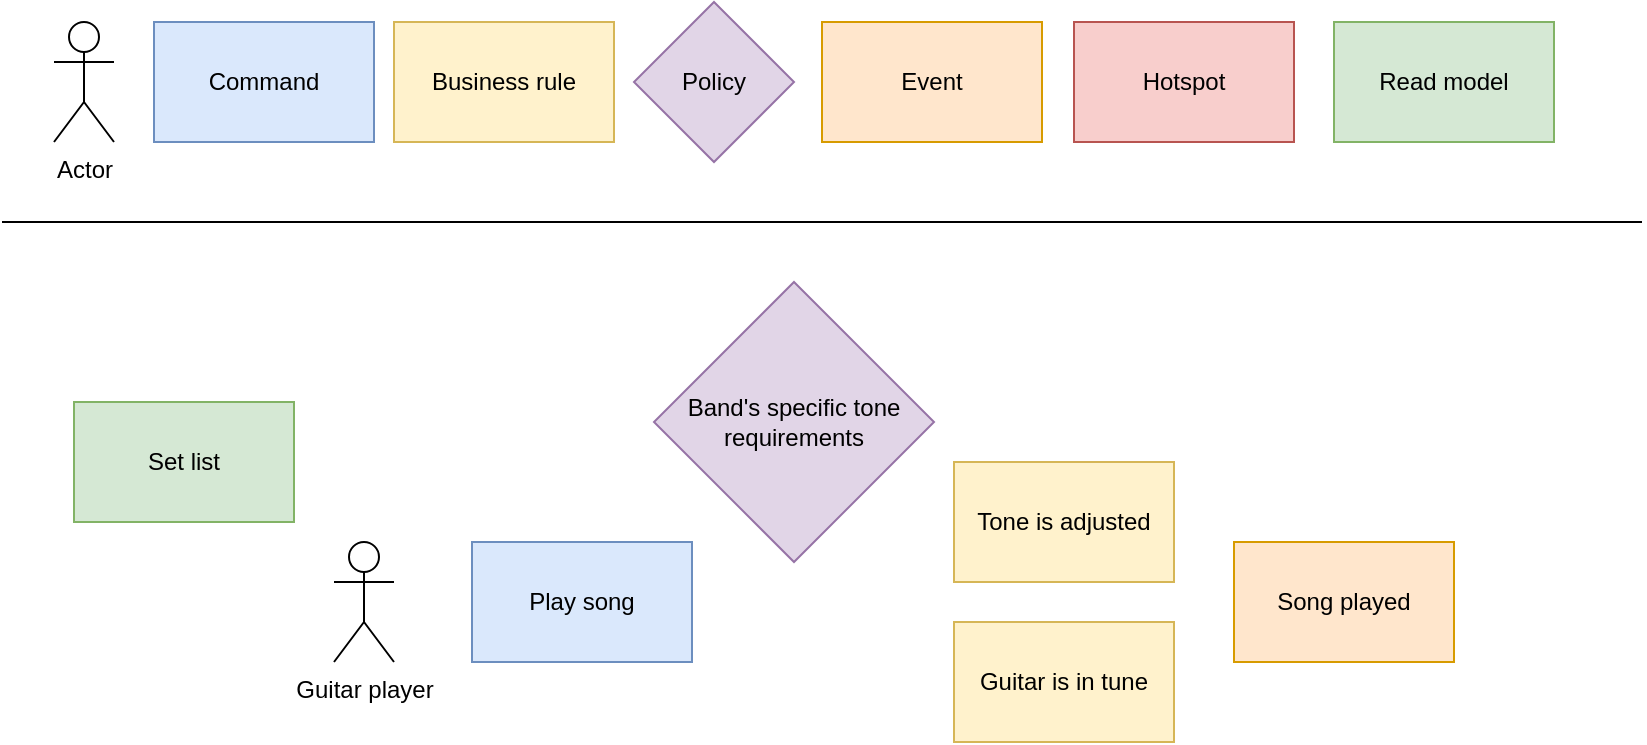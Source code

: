 <mxfile version="15.2.5" type="github">
  <diagram id="4tkHtGuFGiD6dUaCuHIw" name="Page-1">
    <mxGraphModel dx="1566" dy="1045" grid="1" gridSize="10" guides="1" tooltips="1" connect="1" arrows="1" fold="1" page="1" pageScale="1" pageWidth="827" pageHeight="1169" math="0" shadow="0">
      <root>
        <mxCell id="0" />
        <mxCell id="1" parent="0" />
        <mxCell id="1aMg-3rMD4sG1Mxqv6Jb-1" value="Command" style="rounded=0;whiteSpace=wrap;html=1;fillColor=#dae8fc;strokeColor=#6c8ebf;flipH=0;" parent="1" vertex="1">
          <mxGeometry x="80" y="30" width="110" height="60" as="geometry" />
        </mxCell>
        <mxCell id="1aMg-3rMD4sG1Mxqv6Jb-2" value="Event" style="rounded=0;whiteSpace=wrap;html=1;fillColor=#ffe6cc;strokeColor=#d79b00;flipH=0;" parent="1" vertex="1">
          <mxGeometry x="414" y="30" width="110" height="60" as="geometry" />
        </mxCell>
        <mxCell id="1aMg-3rMD4sG1Mxqv6Jb-3" value="Policy" style="rhombus;whiteSpace=wrap;html=1;fillColor=#e1d5e7;strokeColor=#9673a6;flipH=0;" parent="1" vertex="1">
          <mxGeometry x="320" y="20" width="80" height="80" as="geometry" />
        </mxCell>
        <mxCell id="1aMg-3rMD4sG1Mxqv6Jb-4" value="Actor" style="shape=umlActor;verticalLabelPosition=bottom;verticalAlign=top;html=1;outlineConnect=0;flipH=0;" parent="1" vertex="1">
          <mxGeometry x="30" y="30" width="30" height="60" as="geometry" />
        </mxCell>
        <mxCell id="1aMg-3rMD4sG1Mxqv6Jb-5" value="Hotspot" style="rounded=0;whiteSpace=wrap;html=1;fillColor=#f8cecc;strokeColor=#b85450;flipH=0;" parent="1" vertex="1">
          <mxGeometry x="540" y="30" width="110" height="60" as="geometry" />
        </mxCell>
        <mxCell id="1aMg-3rMD4sG1Mxqv6Jb-6" value="Business rule" style="rounded=0;whiteSpace=wrap;html=1;fillColor=#fff2cc;strokeColor=#d6b656;flipH=0;" parent="1" vertex="1">
          <mxGeometry x="200" y="30" width="110" height="60" as="geometry" />
        </mxCell>
        <mxCell id="1aMg-3rMD4sG1Mxqv6Jb-7" value="" style="endArrow=none;html=1;" parent="1" edge="1">
          <mxGeometry width="50" height="50" relative="1" as="geometry">
            <mxPoint x="4" y="130" as="sourcePoint" />
            <mxPoint x="824" y="130" as="targetPoint" />
          </mxGeometry>
        </mxCell>
        <mxCell id="1aMg-3rMD4sG1Mxqv6Jb-9" value="Tone is adjusted" style="rounded=0;whiteSpace=wrap;html=1;fillColor=#fff2cc;strokeColor=#d6b656;flipH=0;" parent="1" vertex="1">
          <mxGeometry x="480" y="250" width="110" height="60" as="geometry" />
        </mxCell>
        <mxCell id="1aMg-3rMD4sG1Mxqv6Jb-11" value="Guitar is in tune" style="rounded=0;whiteSpace=wrap;html=1;fillColor=#fff2cc;strokeColor=#d6b656;flipH=0;" parent="1" vertex="1">
          <mxGeometry x="480" y="330" width="110" height="60" as="geometry" />
        </mxCell>
        <mxCell id="1aMg-3rMD4sG1Mxqv6Jb-14" value="Play song" style="rounded=0;whiteSpace=wrap;html=1;fillColor=#dae8fc;strokeColor=#6c8ebf;flipH=0;" parent="1" vertex="1">
          <mxGeometry x="239" y="290" width="110" height="60" as="geometry" />
        </mxCell>
        <mxCell id="1aMg-3rMD4sG1Mxqv6Jb-15" value="Song played" style="rounded=0;whiteSpace=wrap;html=1;fillColor=#ffe6cc;strokeColor=#d79b00;flipH=0;" parent="1" vertex="1">
          <mxGeometry x="620" y="290" width="110" height="60" as="geometry" />
        </mxCell>
        <mxCell id="1aMg-3rMD4sG1Mxqv6Jb-17" value="Band&#39;s specific tone requirements" style="rhombus;whiteSpace=wrap;html=1;fillColor=#e1d5e7;strokeColor=#9673a6;flipH=0;" parent="1" vertex="1">
          <mxGeometry x="330" y="160" width="140" height="140" as="geometry" />
        </mxCell>
        <mxCell id="1aMg-3rMD4sG1Mxqv6Jb-18" value="Guitar player" style="shape=umlActor;verticalLabelPosition=bottom;verticalAlign=top;html=1;outlineConnect=0;flipH=0;" parent="1" vertex="1">
          <mxGeometry x="170" y="290" width="30" height="60" as="geometry" />
        </mxCell>
        <mxCell id="1aMg-3rMD4sG1Mxqv6Jb-21" value="Read model" style="rounded=0;whiteSpace=wrap;html=1;fillColor=#d5e8d4;strokeColor=#82b366;flipH=0;" parent="1" vertex="1">
          <mxGeometry x="670" y="30" width="110" height="60" as="geometry" />
        </mxCell>
        <mxCell id="N4dcT59xzw1Nvt139-LP-1" value="Set list" style="rounded=0;whiteSpace=wrap;html=1;fillColor=#d5e8d4;strokeColor=#82b366;flipH=0;" parent="1" vertex="1">
          <mxGeometry x="40" y="220" width="110" height="60" as="geometry" />
        </mxCell>
      </root>
    </mxGraphModel>
  </diagram>
</mxfile>
